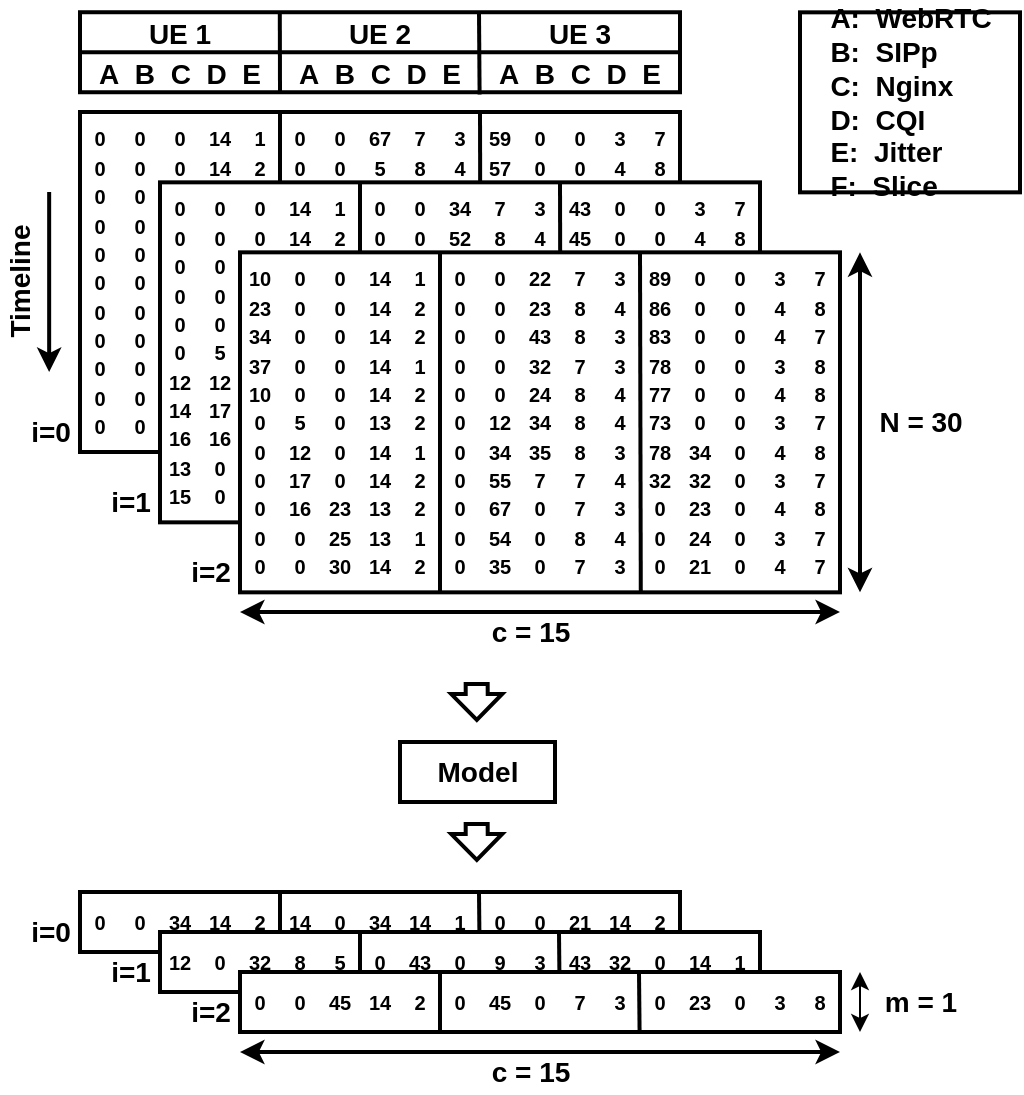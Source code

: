 <mxfile version="17.4.0" type="device"><diagram id="xD3w5QoNFHMpNcNvKEg1" name="Page-1"><mxGraphModel dx="2237" dy="859" grid="1" gridSize="10" guides="1" tooltips="1" connect="1" arrows="1" fold="1" page="1" pageScale="1" pageWidth="850" pageHeight="1100" math="0" shadow="0"><root><mxCell id="0"/><mxCell id="1" parent="0"/><mxCell id="xb8SasmpWgVfSarhNddj-43" value="" style="endArrow=classic;startArrow=classic;html=1;rounded=0;fontSize=18;strokeWidth=2;" parent="1" edge="1"><mxGeometry width="50" height="50" relative="1" as="geometry"><mxPoint x="580" y="470" as="sourcePoint"/><mxPoint x="880" y="470" as="targetPoint"/></mxGeometry></mxCell><mxCell id="xb8SasmpWgVfSarhNddj-66" value="" style="rounded=0;whiteSpace=wrap;html=1;fontSize=14;align=left;strokeWidth=2;" parent="1" vertex="1"><mxGeometry x="860" y="170.17" width="110" height="90" as="geometry"/></mxCell><mxCell id="xb8SasmpWgVfSarhNddj-67" value="&lt;div align=&quot;left&quot;&gt;&lt;b&gt;A:&amp;nbsp; WebRTC&lt;/b&gt;&lt;/div&gt;&lt;div align=&quot;left&quot;&gt;&lt;b&gt;B:&amp;nbsp; SIPp&lt;br&gt;&lt;/b&gt;&lt;/div&gt;&lt;div align=&quot;left&quot;&gt;&lt;b&gt;C:&amp;nbsp; Nginx&lt;/b&gt;&lt;/div&gt;&lt;div align=&quot;left&quot;&gt;&lt;b&gt;D:&amp;nbsp; CQI&lt;/b&gt;&lt;/div&gt;&lt;div align=&quot;left&quot;&gt;&lt;b&gt;E:&amp;nbsp; Jitter&lt;/b&gt;&lt;/div&gt;&lt;div align=&quot;left&quot;&gt;&lt;b&gt;F:&amp;nbsp; Slice&lt;/b&gt;&lt;/div&gt;" style="text;html=1;strokeColor=none;fillColor=none;align=center;verticalAlign=middle;whiteSpace=wrap;rounded=0;fontSize=14;strokeWidth=2;" parent="1" vertex="1"><mxGeometry x="867.5" y="170.17" width="95" height="90" as="geometry"/></mxCell><mxCell id="xb8SasmpWgVfSarhNddj-69" value="&lt;b&gt;c = 15&lt;br&gt;&lt;/b&gt;" style="text;html=1;align=center;verticalAlign=middle;resizable=0;points=[];autosize=1;strokeColor=none;fillColor=none;fontSize=14;" parent="1" vertex="1"><mxGeometry x="700" y="470" width="50" height="20" as="geometry"/></mxCell><mxCell id="DsH7UjyFvx184NooPHv6-2" value="" style="rounded=0;whiteSpace=wrap;html=1;strokeWidth=2;" parent="1" vertex="1"><mxGeometry x="500" y="220" width="300" height="170" as="geometry"/></mxCell><mxCell id="DsH7UjyFvx184NooPHv6-3" value="" style="endArrow=none;html=1;rounded=0;strokeWidth=2;" parent="1" edge="1"><mxGeometry width="50" height="50" relative="1" as="geometry"><mxPoint x="600" y="390" as="sourcePoint"/><mxPoint x="600" y="220" as="targetPoint"/></mxGeometry></mxCell><mxCell id="DsH7UjyFvx184NooPHv6-4" value="" style="endArrow=none;html=1;rounded=0;exitX=0.335;exitY=1.001;exitDx=0;exitDy=0;exitPerimeter=0;strokeWidth=2;" parent="1" edge="1"><mxGeometry width="50" height="50" relative="1" as="geometry"><mxPoint x="700.4" y="390.0" as="sourcePoint"/><mxPoint x="700.0" y="219.83" as="targetPoint"/></mxGeometry></mxCell><mxCell id="DsH7UjyFvx184NooPHv6-5" value="" style="rounded=0;whiteSpace=wrap;html=1;strokeWidth=2;" parent="1" vertex="1"><mxGeometry x="500" y="170.12" width="300" height="40" as="geometry"/></mxCell><mxCell id="DsH7UjyFvx184NooPHv6-6" value="" style="endArrow=none;html=1;rounded=0;exitX=0;exitY=0.5;exitDx=0;exitDy=0;entryX=1;entryY=0.5;entryDx=0;entryDy=0;strokeWidth=2;" parent="1" source="DsH7UjyFvx184NooPHv6-5" target="DsH7UjyFvx184NooPHv6-5" edge="1"><mxGeometry width="50" height="50" relative="1" as="geometry"><mxPoint x="530" y="150.12" as="sourcePoint"/><mxPoint x="580" y="100.12" as="targetPoint"/></mxGeometry></mxCell><mxCell id="DsH7UjyFvx184NooPHv6-7" value="" style="endArrow=none;html=1;rounded=0;exitX=0.333;exitY=0;exitDx=0;exitDy=0;exitPerimeter=0;strokeWidth=2;" parent="1" source="DsH7UjyFvx184NooPHv6-5" edge="1"><mxGeometry width="50" height="50" relative="1" as="geometry"><mxPoint x="599" y="170.12" as="sourcePoint"/><mxPoint x="600" y="210.12" as="targetPoint"/></mxGeometry></mxCell><mxCell id="DsH7UjyFvx184NooPHv6-8" value="" style="endArrow=none;html=1;rounded=0;exitX=0.665;exitY=-0.003;exitDx=0;exitDy=0;exitPerimeter=0;strokeWidth=2;entryX=0.666;entryY=1.027;entryDx=0;entryDy=0;entryPerimeter=0;" parent="1" source="DsH7UjyFvx184NooPHv6-5" target="DsH7UjyFvx184NooPHv6-5" edge="1"><mxGeometry width="50" height="50" relative="1" as="geometry"><mxPoint x="680.16" y="170.04" as="sourcePoint"/><mxPoint x="680" y="210.12" as="targetPoint"/></mxGeometry></mxCell><mxCell id="DsH7UjyFvx184NooPHv6-9" value="&lt;b&gt;&lt;font style=&quot;font-size: 14px&quot;&gt;UE 1&lt;/font&gt;&lt;/b&gt;" style="text;html=1;strokeColor=none;fillColor=none;align=center;verticalAlign=middle;whiteSpace=wrap;rounded=0;fontSize=18;" parent="1" vertex="1"><mxGeometry x="530" y="170.12" width="40" height="20" as="geometry"/></mxCell><mxCell id="DsH7UjyFvx184NooPHv6-10" value="&lt;b&gt;&lt;font style=&quot;font-size: 14px&quot;&gt;UE 2&lt;/font&gt;&lt;/b&gt;" style="text;html=1;strokeColor=none;fillColor=none;align=center;verticalAlign=middle;whiteSpace=wrap;rounded=0;fontSize=18;" parent="1" vertex="1"><mxGeometry x="630" y="170.12" width="40" height="20" as="geometry"/></mxCell><mxCell id="DsH7UjyFvx184NooPHv6-11" value="&lt;b&gt;&lt;font style=&quot;font-size: 14px&quot;&gt;UE 3&lt;/font&gt;&lt;/b&gt;" style="text;html=1;strokeColor=none;fillColor=none;align=center;verticalAlign=middle;whiteSpace=wrap;rounded=0;fontSize=18;" parent="1" vertex="1"><mxGeometry x="730" y="170.12" width="40" height="20" as="geometry"/></mxCell><mxCell id="DsH7UjyFvx184NooPHv6-18" value="&lt;b&gt;&lt;font style=&quot;font-size: 14px&quot;&gt;A&amp;nbsp; B&amp;nbsp; C&amp;nbsp; D&amp;nbsp; E&lt;/font&gt;&lt;/b&gt;" style="text;html=1;strokeColor=none;fillColor=none;align=center;verticalAlign=middle;whiteSpace=wrap;rounded=0;fontSize=18;" parent="1" vertex="1"><mxGeometry x="505" y="190.12" width="90" height="20" as="geometry"/></mxCell><mxCell id="DsH7UjyFvx184NooPHv6-20" value="&lt;span style=&quot;font-size: 10px&quot;&gt;&lt;b&gt;0&lt;br&gt;0&lt;br&gt;0&lt;br&gt;0&lt;br&gt;0&lt;br&gt;0&lt;br&gt;0&lt;br&gt;0&lt;br&gt;23&lt;br&gt;25&lt;br&gt;30&lt;br&gt;&lt;/b&gt;&lt;/span&gt;" style="text;html=1;strokeColor=none;fillColor=none;align=center;verticalAlign=middle;whiteSpace=wrap;rounded=0;" parent="1" vertex="1"><mxGeometry x="540" y="225" width="20" height="160" as="geometry"/></mxCell><mxCell id="DsH7UjyFvx184NooPHv6-21" value="&lt;span style=&quot;font-size: 10px&quot;&gt;&lt;b&gt;14&lt;br&gt;14&lt;br&gt;14&lt;br&gt;14&lt;br&gt;14&lt;br&gt;13&lt;br&gt;14&lt;br&gt;14&lt;br&gt;13&lt;br&gt;13&lt;br&gt;14&lt;br&gt;&lt;/b&gt;&lt;/span&gt;" style="text;html=1;strokeColor=none;fillColor=none;align=center;verticalAlign=middle;whiteSpace=wrap;rounded=0;" parent="1" vertex="1"><mxGeometry x="560" y="225" width="20" height="160" as="geometry"/></mxCell><mxCell id="DsH7UjyFvx184NooPHv6-22" value="&lt;span style=&quot;font-size: 10px&quot;&gt;&lt;b&gt;1&lt;br&gt;2&lt;br&gt;2&lt;br&gt;1&lt;br&gt;2&lt;br&gt;2&lt;br&gt;1&lt;br&gt;2&lt;br&gt;2&lt;br&gt;1&lt;br&gt;2&lt;br&gt;&lt;/b&gt;&lt;/span&gt;" style="text;html=1;strokeColor=none;fillColor=none;align=center;verticalAlign=middle;whiteSpace=wrap;rounded=0;" parent="1" vertex="1"><mxGeometry x="580" y="225" width="20" height="160" as="geometry"/></mxCell><mxCell id="DsH7UjyFvx184NooPHv6-23" value="&lt;span style=&quot;font-size: 10px&quot;&gt;&lt;b&gt;0&lt;br&gt;0&lt;br&gt;0&lt;br&gt;0&lt;br&gt;0&lt;br&gt;0&lt;br&gt;0&lt;br&gt;0&lt;br&gt;0&lt;br&gt;0&lt;br&gt;0&lt;br&gt;&lt;/b&gt;&lt;/span&gt;" style="text;html=1;strokeColor=none;fillColor=none;align=center;verticalAlign=middle;whiteSpace=wrap;rounded=0;" parent="1" vertex="1"><mxGeometry x="500" y="225" width="20" height="160" as="geometry"/></mxCell><mxCell id="DsH7UjyFvx184NooPHv6-24" value="&lt;span style=&quot;font-size: 10px&quot;&gt;&lt;b&gt;0&lt;br&gt;0&lt;br&gt;0&lt;br&gt;0&lt;br&gt;0&lt;br&gt;12&lt;br&gt;34&lt;br&gt;55&lt;br&gt;67&lt;br&gt;54&lt;br&gt;35&lt;br&gt;&lt;/b&gt;&lt;/span&gt;" style="text;html=1;strokeColor=none;fillColor=none;align=center;verticalAlign=middle;whiteSpace=wrap;rounded=0;" parent="1" vertex="1"><mxGeometry x="620" y="225" width="20" height="160" as="geometry"/></mxCell><mxCell id="DsH7UjyFvx184NooPHv6-25" value="&lt;span style=&quot;font-size: 10px&quot;&gt;&lt;b&gt;67&lt;br&gt;5&lt;br&gt;64&lt;br&gt;34&lt;br&gt;64&lt;br&gt;36&lt;br&gt;34&lt;br&gt;0&lt;br&gt;0&lt;br&gt;0&lt;br&gt;&lt;br&gt;&lt;/b&gt;&lt;/span&gt;" style="text;html=1;strokeColor=none;fillColor=none;align=center;verticalAlign=middle;whiteSpace=wrap;rounded=0;" parent="1" vertex="1"><mxGeometry x="640" y="225" width="20" height="160" as="geometry"/></mxCell><mxCell id="DsH7UjyFvx184NooPHv6-26" value="&lt;span style=&quot;font-size: 10px&quot;&gt;&lt;b&gt;7&lt;br&gt;8&lt;br&gt;8&lt;br&gt;7&lt;br&gt;8&lt;br&gt;8&lt;br&gt;8&lt;br&gt;7&lt;br&gt;7&lt;br&gt;8&lt;br&gt;7&lt;br&gt;&lt;/b&gt;&lt;/span&gt;" style="text;html=1;strokeColor=none;fillColor=none;align=center;verticalAlign=middle;whiteSpace=wrap;rounded=0;" parent="1" vertex="1"><mxGeometry x="660" y="225" width="20" height="160" as="geometry"/></mxCell><mxCell id="DsH7UjyFvx184NooPHv6-27" value="&lt;span style=&quot;font-size: 10px&quot;&gt;&lt;b&gt;3&lt;br&gt;4&lt;br&gt;3&lt;br&gt;3&lt;br&gt;4&lt;br&gt;4&lt;br&gt;3&lt;br&gt;4&lt;br&gt;3&lt;br&gt;4&lt;br&gt;3&lt;br&gt;&lt;/b&gt;&lt;/span&gt;" style="text;html=1;strokeColor=none;fillColor=none;align=center;verticalAlign=middle;whiteSpace=wrap;rounded=0;" parent="1" vertex="1"><mxGeometry x="680" y="225" width="20" height="160" as="geometry"/></mxCell><mxCell id="DsH7UjyFvx184NooPHv6-28" value="&lt;span style=&quot;font-size: 10px&quot;&gt;&lt;b&gt;0&lt;br&gt;0&lt;br&gt;0&lt;br&gt;0&lt;br&gt;0&lt;br&gt;0&lt;br&gt;0&lt;br&gt;0&lt;br&gt;0&lt;br&gt;0&lt;br&gt;0&lt;br&gt;&lt;/b&gt;&lt;/span&gt;" style="text;html=1;strokeColor=none;fillColor=none;align=center;verticalAlign=middle;whiteSpace=wrap;rounded=0;" parent="1" vertex="1"><mxGeometry x="600" y="225" width="20" height="160" as="geometry"/></mxCell><mxCell id="DsH7UjyFvx184NooPHv6-29" value="&lt;span style=&quot;font-size: 10px&quot;&gt;&lt;b&gt;0&lt;br&gt;0&lt;br&gt;0&lt;br&gt;0&lt;br&gt;0&lt;br&gt;0&lt;br&gt;34&lt;br&gt;32&lt;br&gt;23&lt;br&gt;24&lt;br&gt;21&lt;br&gt;&lt;/b&gt;&lt;/span&gt;" style="text;html=1;strokeColor=none;fillColor=none;align=center;verticalAlign=middle;whiteSpace=wrap;rounded=0;" parent="1" vertex="1"><mxGeometry x="720" y="225" width="20" height="160" as="geometry"/></mxCell><mxCell id="DsH7UjyFvx184NooPHv6-30" value="&lt;span style=&quot;font-size: 10px&quot;&gt;&lt;b&gt;0&lt;br&gt;0&lt;br&gt;0&lt;br&gt;0&lt;br&gt;0&lt;br&gt;0&lt;br&gt;0&lt;br&gt;0&lt;br&gt;0&lt;br&gt;0&lt;br&gt;0&lt;br&gt;&lt;/b&gt;&lt;/span&gt;" style="text;html=1;strokeColor=none;fillColor=none;align=center;verticalAlign=middle;whiteSpace=wrap;rounded=0;" parent="1" vertex="1"><mxGeometry x="740" y="225" width="20" height="160" as="geometry"/></mxCell><mxCell id="DsH7UjyFvx184NooPHv6-31" value="&lt;span style=&quot;font-size: 10px&quot;&gt;&lt;b&gt;3&lt;br&gt;4&lt;br&gt;4&lt;br&gt;3&lt;br&gt;4&lt;br&gt;3&lt;br&gt;4&lt;br&gt;3&lt;br&gt;4&lt;br&gt;3&lt;br&gt;4&lt;br&gt;&lt;/b&gt;&lt;/span&gt;" style="text;html=1;strokeColor=none;fillColor=none;align=center;verticalAlign=middle;whiteSpace=wrap;rounded=0;" parent="1" vertex="1"><mxGeometry x="760" y="225" width="20" height="160" as="geometry"/></mxCell><mxCell id="DsH7UjyFvx184NooPHv6-32" value="&lt;span style=&quot;font-size: 10px&quot;&gt;&lt;b&gt;7&lt;br&gt;8&lt;br&gt;7&lt;br&gt;8&lt;br&gt;8&lt;br&gt;7&lt;br&gt;8&lt;br&gt;7&lt;br&gt;8&lt;br&gt;7&lt;br&gt;7&lt;br&gt;&lt;/b&gt;&lt;/span&gt;" style="text;html=1;strokeColor=none;fillColor=none;align=center;verticalAlign=middle;whiteSpace=wrap;rounded=0;" parent="1" vertex="1"><mxGeometry x="780" y="225" width="20" height="160" as="geometry"/></mxCell><mxCell id="DsH7UjyFvx184NooPHv6-33" value="&lt;span style=&quot;font-size: 10px&quot;&gt;&lt;b&gt;59&lt;br&gt;57&lt;br&gt;83&lt;br&gt;78&lt;br&gt;77&lt;br&gt;73&lt;br&gt;78&lt;br&gt;32&lt;br&gt;0&lt;br&gt;0&lt;br&gt;0&lt;br&gt;&lt;/b&gt;&lt;/span&gt;" style="text;html=1;strokeColor=none;fillColor=none;align=center;verticalAlign=middle;whiteSpace=wrap;rounded=0;" parent="1" vertex="1"><mxGeometry x="700" y="225" width="20" height="160" as="geometry"/></mxCell><mxCell id="DsH7UjyFvx184NooPHv6-34" value="&lt;b&gt;&lt;font style=&quot;font-size: 14px&quot;&gt;A&amp;nbsp; B&amp;nbsp; C&amp;nbsp; D&amp;nbsp; E&lt;/font&gt;&lt;/b&gt;" style="text;html=1;strokeColor=none;fillColor=none;align=center;verticalAlign=middle;whiteSpace=wrap;rounded=0;fontSize=18;" parent="1" vertex="1"><mxGeometry x="605" y="190.12" width="90" height="20" as="geometry"/></mxCell><mxCell id="DsH7UjyFvx184NooPHv6-35" value="&lt;b&gt;&lt;font style=&quot;font-size: 14px&quot;&gt;A&amp;nbsp; B&amp;nbsp; C&amp;nbsp; D&amp;nbsp; E&lt;/font&gt;&lt;/b&gt;" style="text;html=1;strokeColor=none;fillColor=none;align=center;verticalAlign=middle;whiteSpace=wrap;rounded=0;fontSize=18;" parent="1" vertex="1"><mxGeometry x="705" y="190.12" width="90" height="20" as="geometry"/></mxCell><mxCell id="DsH7UjyFvx184NooPHv6-36" value="" style="endArrow=classic;html=1;rounded=0;fontSize=14;strokeWidth=2;" parent="1" edge="1"><mxGeometry width="50" height="50" relative="1" as="geometry"><mxPoint x="484.58" y="260.0" as="sourcePoint"/><mxPoint x="484.58" y="350" as="targetPoint"/></mxGeometry></mxCell><mxCell id="DsH7UjyFvx184NooPHv6-37" value="&lt;b&gt;Timeline&lt;/b&gt;" style="text;html=1;align=center;verticalAlign=middle;resizable=0;points=[];autosize=1;strokeColor=none;fillColor=none;fontSize=14;rotation=-90;strokeWidth=2;" parent="1" vertex="1"><mxGeometry x="435" y="295" width="70" height="20" as="geometry"/></mxCell><mxCell id="DsH7UjyFvx184NooPHv6-38" value="" style="rounded=0;whiteSpace=wrap;html=1;strokeWidth=2;" parent="1" vertex="1"><mxGeometry x="540" y="255.17" width="300" height="170" as="geometry"/></mxCell><mxCell id="DsH7UjyFvx184NooPHv6-39" value="" style="endArrow=none;html=1;rounded=0;strokeWidth=2;" parent="1" edge="1"><mxGeometry width="50" height="50" relative="1" as="geometry"><mxPoint x="640" y="425.17" as="sourcePoint"/><mxPoint x="640" y="255.17" as="targetPoint"/></mxGeometry></mxCell><mxCell id="DsH7UjyFvx184NooPHv6-40" value="" style="endArrow=none;html=1;rounded=0;exitX=0.335;exitY=1.001;exitDx=0;exitDy=0;exitPerimeter=0;strokeWidth=2;" parent="1" edge="1"><mxGeometry width="50" height="50" relative="1" as="geometry"><mxPoint x="740.4" y="425.17" as="sourcePoint"/><mxPoint x="740.0" y="255.0" as="targetPoint"/></mxGeometry></mxCell><mxCell id="DsH7UjyFvx184NooPHv6-41" value="&lt;span style=&quot;font-size: 10px&quot;&gt;&lt;b&gt;0&lt;br&gt;0&lt;br&gt;0&lt;br&gt;0&lt;br&gt;0&lt;br&gt;5&lt;br&gt;12&lt;br&gt;17&lt;br&gt;16&lt;br&gt;0&lt;br&gt;0&lt;br&gt;&lt;/b&gt;&lt;/span&gt;" style="text;html=1;strokeColor=none;fillColor=none;align=center;verticalAlign=middle;whiteSpace=wrap;rounded=0;" parent="1" vertex="1"><mxGeometry x="560" y="260.17" width="20" height="160" as="geometry"/></mxCell><mxCell id="DsH7UjyFvx184NooPHv6-42" value="&lt;span style=&quot;font-size: 10px&quot;&gt;&lt;b&gt;0&lt;br&gt;0&lt;br&gt;0&lt;br&gt;0&lt;br&gt;0&lt;br&gt;0&lt;br&gt;0&lt;br&gt;0&lt;br&gt;23&lt;br&gt;25&lt;br&gt;30&lt;br&gt;&lt;/b&gt;&lt;/span&gt;" style="text;html=1;strokeColor=none;fillColor=none;align=center;verticalAlign=middle;whiteSpace=wrap;rounded=0;" parent="1" vertex="1"><mxGeometry x="580" y="260.17" width="20" height="160" as="geometry"/></mxCell><mxCell id="DsH7UjyFvx184NooPHv6-43" value="&lt;span style=&quot;font-size: 10px&quot;&gt;&lt;b&gt;14&lt;br&gt;14&lt;br&gt;14&lt;br&gt;14&lt;br&gt;14&lt;br&gt;13&lt;br&gt;14&lt;br&gt;14&lt;br&gt;13&lt;br&gt;13&lt;br&gt;14&lt;br&gt;&lt;/b&gt;&lt;/span&gt;" style="text;html=1;strokeColor=none;fillColor=none;align=center;verticalAlign=middle;whiteSpace=wrap;rounded=0;" parent="1" vertex="1"><mxGeometry x="600" y="260.17" width="20" height="160" as="geometry"/></mxCell><mxCell id="DsH7UjyFvx184NooPHv6-44" value="&lt;span style=&quot;font-size: 10px&quot;&gt;&lt;b&gt;1&lt;br&gt;2&lt;br&gt;2&lt;br&gt;1&lt;br&gt;2&lt;br&gt;2&lt;br&gt;1&lt;br&gt;2&lt;br&gt;2&lt;br&gt;1&lt;br&gt;2&lt;br&gt;&lt;/b&gt;&lt;/span&gt;" style="text;html=1;strokeColor=none;fillColor=none;align=center;verticalAlign=middle;whiteSpace=wrap;rounded=0;" parent="1" vertex="1"><mxGeometry x="620" y="260.17" width="20" height="160" as="geometry"/></mxCell><mxCell id="DsH7UjyFvx184NooPHv6-45" value="&lt;span style=&quot;font-size: 10px&quot;&gt;&lt;b&gt;0&lt;br&gt;0&lt;br&gt;0&lt;br&gt;0&lt;br&gt;0&lt;br&gt;0&lt;br&gt;12&lt;br&gt;14&lt;br&gt;16&lt;br&gt;13&lt;br&gt;15&lt;br&gt;&lt;/b&gt;&lt;/span&gt;" style="text;html=1;strokeColor=none;fillColor=none;align=center;verticalAlign=middle;whiteSpace=wrap;rounded=0;" parent="1" vertex="1"><mxGeometry x="540" y="260.17" width="20" height="160" as="geometry"/></mxCell><mxCell id="DsH7UjyFvx184NooPHv6-46" value="&lt;span style=&quot;font-size: 10px&quot;&gt;&lt;b&gt;0&lt;br&gt;0&lt;br&gt;0&lt;br&gt;0&lt;br&gt;0&lt;br&gt;12&lt;br&gt;34&lt;br&gt;55&lt;br&gt;67&lt;br&gt;54&lt;br&gt;35&lt;br&gt;&lt;/b&gt;&lt;/span&gt;" style="text;html=1;strokeColor=none;fillColor=none;align=center;verticalAlign=middle;whiteSpace=wrap;rounded=0;" parent="1" vertex="1"><mxGeometry x="660" y="260.17" width="20" height="160" as="geometry"/></mxCell><mxCell id="DsH7UjyFvx184NooPHv6-47" value="&lt;span style=&quot;font-size: 10px&quot;&gt;&lt;b&gt;34&lt;br&gt;52&lt;br&gt;43&lt;br&gt;32&lt;br&gt;24&lt;br&gt;34&lt;br&gt;35&lt;br&gt;7&lt;br&gt;0&lt;br&gt;0&lt;br&gt;0&lt;br&gt;&lt;/b&gt;&lt;/span&gt;" style="text;html=1;strokeColor=none;fillColor=none;align=center;verticalAlign=middle;whiteSpace=wrap;rounded=0;" parent="1" vertex="1"><mxGeometry x="680" y="260.17" width="20" height="160" as="geometry"/></mxCell><mxCell id="DsH7UjyFvx184NooPHv6-48" value="&lt;span style=&quot;font-size: 10px&quot;&gt;&lt;b&gt;7&lt;br&gt;8&lt;br&gt;8&lt;br&gt;7&lt;br&gt;8&lt;br&gt;8&lt;br&gt;8&lt;br&gt;7&lt;br&gt;7&lt;br&gt;8&lt;br&gt;7&lt;br&gt;&lt;/b&gt;&lt;/span&gt;" style="text;html=1;strokeColor=none;fillColor=none;align=center;verticalAlign=middle;whiteSpace=wrap;rounded=0;" parent="1" vertex="1"><mxGeometry x="700" y="260.17" width="20" height="160" as="geometry"/></mxCell><mxCell id="DsH7UjyFvx184NooPHv6-49" value="&lt;span style=&quot;font-size: 10px&quot;&gt;&lt;b&gt;3&lt;br&gt;4&lt;br&gt;3&lt;br&gt;3&lt;br&gt;4&lt;br&gt;4&lt;br&gt;3&lt;br&gt;4&lt;br&gt;3&lt;br&gt;4&lt;br&gt;3&lt;br&gt;&lt;/b&gt;&lt;/span&gt;" style="text;html=1;strokeColor=none;fillColor=none;align=center;verticalAlign=middle;whiteSpace=wrap;rounded=0;" parent="1" vertex="1"><mxGeometry x="720" y="260.17" width="20" height="160" as="geometry"/></mxCell><mxCell id="DsH7UjyFvx184NooPHv6-50" value="&lt;span style=&quot;font-size: 10px&quot;&gt;&lt;b&gt;0&lt;br&gt;0&lt;br&gt;0&lt;br&gt;0&lt;br&gt;0&lt;br&gt;0&lt;br&gt;0&lt;br&gt;0&lt;br&gt;0&lt;br&gt;0&lt;br&gt;0&lt;br&gt;&lt;/b&gt;&lt;/span&gt;" style="text;html=1;strokeColor=none;fillColor=none;align=center;verticalAlign=middle;whiteSpace=wrap;rounded=0;" parent="1" vertex="1"><mxGeometry x="640" y="260.17" width="20" height="160" as="geometry"/></mxCell><mxCell id="DsH7UjyFvx184NooPHv6-51" value="&lt;span style=&quot;font-size: 10px&quot;&gt;&lt;b&gt;0&lt;br&gt;0&lt;br&gt;0&lt;br&gt;0&lt;br&gt;0&lt;br&gt;0&lt;br&gt;34&lt;br&gt;32&lt;br&gt;23&lt;br&gt;24&lt;br&gt;21&lt;br&gt;&lt;/b&gt;&lt;/span&gt;" style="text;html=1;strokeColor=none;fillColor=none;align=center;verticalAlign=middle;whiteSpace=wrap;rounded=0;" parent="1" vertex="1"><mxGeometry x="760" y="260.17" width="20" height="160" as="geometry"/></mxCell><mxCell id="DsH7UjyFvx184NooPHv6-52" value="&lt;span style=&quot;font-size: 10px&quot;&gt;&lt;b&gt;0&lt;br&gt;0&lt;br&gt;0&lt;br&gt;0&lt;br&gt;0&lt;br&gt;0&lt;br&gt;0&lt;br&gt;0&lt;br&gt;0&lt;br&gt;0&lt;br&gt;0&lt;br&gt;&lt;/b&gt;&lt;/span&gt;" style="text;html=1;strokeColor=none;fillColor=none;align=center;verticalAlign=middle;whiteSpace=wrap;rounded=0;" parent="1" vertex="1"><mxGeometry x="780" y="260.17" width="20" height="160" as="geometry"/></mxCell><mxCell id="DsH7UjyFvx184NooPHv6-53" value="&lt;span style=&quot;font-size: 10px&quot;&gt;&lt;b&gt;3&lt;br&gt;4&lt;br&gt;4&lt;br&gt;3&lt;br&gt;4&lt;br&gt;3&lt;br&gt;4&lt;br&gt;3&lt;br&gt;4&lt;br&gt;3&lt;br&gt;4&lt;br&gt;&lt;/b&gt;&lt;/span&gt;" style="text;html=1;strokeColor=none;fillColor=none;align=center;verticalAlign=middle;whiteSpace=wrap;rounded=0;" parent="1" vertex="1"><mxGeometry x="800" y="260.17" width="20" height="160" as="geometry"/></mxCell><mxCell id="DsH7UjyFvx184NooPHv6-54" value="&lt;span style=&quot;font-size: 10px&quot;&gt;&lt;b&gt;7&lt;br&gt;8&lt;br&gt;7&lt;br&gt;8&lt;br&gt;8&lt;br&gt;7&lt;br&gt;8&lt;br&gt;7&lt;br&gt;8&lt;br&gt;7&lt;br&gt;7&lt;br&gt;&lt;/b&gt;&lt;/span&gt;" style="text;html=1;strokeColor=none;fillColor=none;align=center;verticalAlign=middle;whiteSpace=wrap;rounded=0;" parent="1" vertex="1"><mxGeometry x="820" y="260.17" width="20" height="160" as="geometry"/></mxCell><mxCell id="DsH7UjyFvx184NooPHv6-55" value="&lt;span style=&quot;font-size: 10px&quot;&gt;&lt;b&gt;43&lt;br&gt;45&lt;br&gt;83&lt;br&gt;78&lt;br&gt;77&lt;br&gt;73&lt;br&gt;78&lt;br&gt;32&lt;br&gt;0&lt;br&gt;0&lt;br&gt;0&lt;br&gt;&lt;/b&gt;&lt;/span&gt;" style="text;html=1;strokeColor=none;fillColor=none;align=center;verticalAlign=middle;whiteSpace=wrap;rounded=0;" parent="1" vertex="1"><mxGeometry x="740" y="260.17" width="20" height="160" as="geometry"/></mxCell><mxCell id="DsH7UjyFvx184NooPHv6-56" value="" style="rounded=0;whiteSpace=wrap;html=1;strokeWidth=2;" parent="1" vertex="1"><mxGeometry x="580" y="290.17" width="300" height="170" as="geometry"/></mxCell><mxCell id="DsH7UjyFvx184NooPHv6-57" value="" style="endArrow=none;html=1;rounded=0;strokeWidth=2;" parent="1" edge="1"><mxGeometry width="50" height="50" relative="1" as="geometry"><mxPoint x="680" y="460.17" as="sourcePoint"/><mxPoint x="680" y="290.17" as="targetPoint"/></mxGeometry></mxCell><mxCell id="DsH7UjyFvx184NooPHv6-58" value="" style="endArrow=none;html=1;rounded=0;exitX=0.335;exitY=1.001;exitDx=0;exitDy=0;exitPerimeter=0;strokeWidth=2;" parent="1" edge="1"><mxGeometry width="50" height="50" relative="1" as="geometry"><mxPoint x="780.4" y="460.17" as="sourcePoint"/><mxPoint x="780.0" y="290.0" as="targetPoint"/></mxGeometry></mxCell><mxCell id="DsH7UjyFvx184NooPHv6-59" value="&lt;span style=&quot;font-size: 10px&quot;&gt;&lt;b&gt;0&lt;br&gt;0&lt;br&gt;0&lt;br&gt;0&lt;br&gt;0&lt;br&gt;5&lt;br&gt;12&lt;br&gt;17&lt;br&gt;16&lt;br&gt;0&lt;br&gt;0&lt;br&gt;&lt;/b&gt;&lt;/span&gt;" style="text;html=1;strokeColor=none;fillColor=none;align=center;verticalAlign=middle;whiteSpace=wrap;rounded=0;" parent="1" vertex="1"><mxGeometry x="600" y="295.17" width="20" height="160" as="geometry"/></mxCell><mxCell id="DsH7UjyFvx184NooPHv6-60" value="&lt;span style=&quot;font-size: 10px&quot;&gt;&lt;b&gt;0&lt;br&gt;0&lt;br&gt;0&lt;br&gt;0&lt;br&gt;0&lt;br&gt;0&lt;br&gt;0&lt;br&gt;0&lt;br&gt;23&lt;br&gt;25&lt;br&gt;30&lt;br&gt;&lt;/b&gt;&lt;/span&gt;" style="text;html=1;strokeColor=none;fillColor=none;align=center;verticalAlign=middle;whiteSpace=wrap;rounded=0;" parent="1" vertex="1"><mxGeometry x="620" y="295.17" width="20" height="160" as="geometry"/></mxCell><mxCell id="DsH7UjyFvx184NooPHv6-61" value="&lt;span style=&quot;font-size: 10px&quot;&gt;&lt;b&gt;14&lt;br&gt;14&lt;br&gt;14&lt;br&gt;14&lt;br&gt;14&lt;br&gt;13&lt;br&gt;14&lt;br&gt;14&lt;br&gt;13&lt;br&gt;13&lt;br&gt;14&lt;br&gt;&lt;/b&gt;&lt;/span&gt;" style="text;html=1;strokeColor=none;fillColor=none;align=center;verticalAlign=middle;whiteSpace=wrap;rounded=0;" parent="1" vertex="1"><mxGeometry x="640" y="295.17" width="20" height="160" as="geometry"/></mxCell><mxCell id="DsH7UjyFvx184NooPHv6-62" value="&lt;span style=&quot;font-size: 10px&quot;&gt;&lt;b&gt;1&lt;br&gt;2&lt;br&gt;2&lt;br&gt;1&lt;br&gt;2&lt;br&gt;2&lt;br&gt;1&lt;br&gt;2&lt;br&gt;2&lt;br&gt;1&lt;br&gt;2&lt;br&gt;&lt;/b&gt;&lt;/span&gt;" style="text;html=1;strokeColor=none;fillColor=none;align=center;verticalAlign=middle;whiteSpace=wrap;rounded=0;" parent="1" vertex="1"><mxGeometry x="660" y="295.17" width="20" height="160" as="geometry"/></mxCell><mxCell id="DsH7UjyFvx184NooPHv6-63" value="&lt;b style=&quot;font-size: 10px&quot;&gt;10&lt;br&gt;23&lt;br&gt;34&lt;br&gt;37&lt;br&gt;10&lt;br&gt;0&lt;br&gt;0&lt;br&gt;0&lt;br&gt;0&lt;br&gt;0&lt;br&gt;0&lt;/b&gt;" style="text;html=1;strokeColor=none;fillColor=none;align=center;verticalAlign=middle;whiteSpace=wrap;rounded=0;" parent="1" vertex="1"><mxGeometry x="580" y="295.17" width="20" height="160" as="geometry"/></mxCell><mxCell id="DsH7UjyFvx184NooPHv6-64" value="&lt;span style=&quot;font-size: 10px&quot;&gt;&lt;b&gt;0&lt;br&gt;0&lt;br&gt;0&lt;br&gt;0&lt;br&gt;0&lt;br&gt;12&lt;br&gt;34&lt;br&gt;55&lt;br&gt;67&lt;br&gt;54&lt;br&gt;35&lt;br&gt;&lt;/b&gt;&lt;/span&gt;" style="text;html=1;strokeColor=none;fillColor=none;align=center;verticalAlign=middle;whiteSpace=wrap;rounded=0;" parent="1" vertex="1"><mxGeometry x="700" y="295.17" width="20" height="160" as="geometry"/></mxCell><mxCell id="DsH7UjyFvx184NooPHv6-65" value="&lt;span style=&quot;font-size: 10px&quot;&gt;&lt;b&gt;22&lt;br&gt;23&lt;br&gt;43&lt;br&gt;32&lt;br&gt;24&lt;br&gt;34&lt;br&gt;35&lt;br&gt;7&lt;br&gt;0&lt;br&gt;0&lt;br&gt;0&lt;br&gt;&lt;/b&gt;&lt;/span&gt;" style="text;html=1;strokeColor=none;fillColor=none;align=center;verticalAlign=middle;whiteSpace=wrap;rounded=0;" parent="1" vertex="1"><mxGeometry x="720" y="295.17" width="20" height="160" as="geometry"/></mxCell><mxCell id="DsH7UjyFvx184NooPHv6-66" value="&lt;span style=&quot;font-size: 10px&quot;&gt;&lt;b&gt;7&lt;br&gt;8&lt;br&gt;8&lt;br&gt;7&lt;br&gt;8&lt;br&gt;8&lt;br&gt;8&lt;br&gt;7&lt;br&gt;7&lt;br&gt;8&lt;br&gt;7&lt;br&gt;&lt;/b&gt;&lt;/span&gt;" style="text;html=1;strokeColor=none;fillColor=none;align=center;verticalAlign=middle;whiteSpace=wrap;rounded=0;" parent="1" vertex="1"><mxGeometry x="740" y="295.17" width="20" height="160" as="geometry"/></mxCell><mxCell id="DsH7UjyFvx184NooPHv6-67" value="&lt;span style=&quot;font-size: 10px&quot;&gt;&lt;b&gt;3&lt;br&gt;4&lt;br&gt;3&lt;br&gt;3&lt;br&gt;4&lt;br&gt;4&lt;br&gt;3&lt;br&gt;4&lt;br&gt;3&lt;br&gt;4&lt;br&gt;3&lt;br&gt;&lt;/b&gt;&lt;/span&gt;" style="text;html=1;strokeColor=none;fillColor=none;align=center;verticalAlign=middle;whiteSpace=wrap;rounded=0;" parent="1" vertex="1"><mxGeometry x="760" y="295.17" width="20" height="160" as="geometry"/></mxCell><mxCell id="DsH7UjyFvx184NooPHv6-68" value="&lt;span style=&quot;font-size: 10px&quot;&gt;&lt;b&gt;0&lt;br&gt;0&lt;br&gt;0&lt;br&gt;0&lt;br&gt;0&lt;br&gt;0&lt;br&gt;0&lt;br&gt;0&lt;br&gt;0&lt;br&gt;0&lt;br&gt;0&lt;br&gt;&lt;/b&gt;&lt;/span&gt;" style="text;html=1;strokeColor=none;fillColor=none;align=center;verticalAlign=middle;whiteSpace=wrap;rounded=0;" parent="1" vertex="1"><mxGeometry x="680" y="295.17" width="20" height="160" as="geometry"/></mxCell><mxCell id="DsH7UjyFvx184NooPHv6-69" value="&lt;span style=&quot;font-size: 10px&quot;&gt;&lt;b&gt;0&lt;br&gt;0&lt;br&gt;0&lt;br&gt;0&lt;br&gt;0&lt;br&gt;0&lt;br&gt;34&lt;br&gt;32&lt;br&gt;23&lt;br&gt;24&lt;br&gt;21&lt;br&gt;&lt;/b&gt;&lt;/span&gt;" style="text;html=1;strokeColor=none;fillColor=none;align=center;verticalAlign=middle;whiteSpace=wrap;rounded=0;" parent="1" vertex="1"><mxGeometry x="800" y="295.17" width="20" height="160" as="geometry"/></mxCell><mxCell id="DsH7UjyFvx184NooPHv6-70" value="&lt;span style=&quot;font-size: 10px&quot;&gt;&lt;b&gt;0&lt;br&gt;0&lt;br&gt;0&lt;br&gt;0&lt;br&gt;0&lt;br&gt;0&lt;br&gt;0&lt;br&gt;0&lt;br&gt;0&lt;br&gt;0&lt;br&gt;0&lt;br&gt;&lt;/b&gt;&lt;/span&gt;" style="text;html=1;strokeColor=none;fillColor=none;align=center;verticalAlign=middle;whiteSpace=wrap;rounded=0;" parent="1" vertex="1"><mxGeometry x="820" y="295.17" width="20" height="160" as="geometry"/></mxCell><mxCell id="DsH7UjyFvx184NooPHv6-71" value="&lt;span style=&quot;font-size: 10px&quot;&gt;&lt;b&gt;3&lt;br&gt;4&lt;br&gt;4&lt;br&gt;3&lt;br&gt;4&lt;br&gt;3&lt;br&gt;4&lt;br&gt;3&lt;br&gt;4&lt;br&gt;3&lt;br&gt;4&lt;br&gt;&lt;/b&gt;&lt;/span&gt;" style="text;html=1;strokeColor=none;fillColor=none;align=center;verticalAlign=middle;whiteSpace=wrap;rounded=0;" parent="1" vertex="1"><mxGeometry x="840" y="295.17" width="20" height="160" as="geometry"/></mxCell><mxCell id="DsH7UjyFvx184NooPHv6-72" value="&lt;span style=&quot;font-size: 10px&quot;&gt;&lt;b&gt;7&lt;br&gt;8&lt;br&gt;7&lt;br&gt;8&lt;br&gt;8&lt;br&gt;7&lt;br&gt;8&lt;br&gt;7&lt;br&gt;8&lt;br&gt;7&lt;br&gt;7&lt;br&gt;&lt;/b&gt;&lt;/span&gt;" style="text;html=1;strokeColor=none;fillColor=none;align=center;verticalAlign=middle;whiteSpace=wrap;rounded=0;" parent="1" vertex="1"><mxGeometry x="860" y="295.17" width="20" height="160" as="geometry"/></mxCell><mxCell id="DsH7UjyFvx184NooPHv6-73" value="&lt;span style=&quot;font-size: 10px&quot;&gt;&lt;b&gt;89&lt;br&gt;86&lt;br&gt;83&lt;br&gt;78&lt;br&gt;77&lt;br&gt;73&lt;br&gt;78&lt;br&gt;32&lt;br&gt;0&lt;br&gt;0&lt;br&gt;0&lt;br&gt;&lt;/b&gt;&lt;/span&gt;" style="text;html=1;strokeColor=none;fillColor=none;align=center;verticalAlign=middle;whiteSpace=wrap;rounded=0;" parent="1" vertex="1"><mxGeometry x="780" y="295.17" width="20" height="160" as="geometry"/></mxCell><mxCell id="DsH7UjyFvx184NooPHv6-74" value="" style="endArrow=classic;startArrow=classic;html=1;rounded=0;fontSize=18;strokeWidth=2;" parent="1" edge="1"><mxGeometry width="50" height="50" relative="1" as="geometry"><mxPoint x="890" y="460.17" as="sourcePoint"/><mxPoint x="890" y="290.17" as="targetPoint"/></mxGeometry></mxCell><mxCell id="DsH7UjyFvx184NooPHv6-75" value="&lt;b&gt;N = 30&lt;/b&gt;" style="text;html=1;align=center;verticalAlign=middle;resizable=0;points=[];autosize=1;strokeColor=none;fillColor=none;fontSize=14;" parent="1" vertex="1"><mxGeometry x="890" y="365.17" width="60" height="20" as="geometry"/></mxCell><mxCell id="DsH7UjyFvx184NooPHv6-76" value="&lt;span style=&quot;font-size: 10px&quot;&gt;&lt;b&gt;0&lt;br&gt;0&lt;br&gt;0&lt;br&gt;0&lt;br&gt;0&lt;br&gt;0&lt;br&gt;0&lt;br&gt;0&lt;br&gt;0&lt;br&gt;0&lt;br&gt;0&lt;br&gt;&lt;/b&gt;&lt;/span&gt;" style="text;html=1;strokeColor=none;fillColor=none;align=center;verticalAlign=middle;whiteSpace=wrap;rounded=0;" parent="1" vertex="1"><mxGeometry x="520" y="225" width="20" height="160" as="geometry"/></mxCell><mxCell id="DsH7UjyFvx184NooPHv6-77" value="&lt;b&gt;i=0&lt;/b&gt;" style="text;html=1;align=center;verticalAlign=middle;resizable=0;points=[];autosize=1;strokeColor=none;fillColor=none;fontSize=14;" parent="1" vertex="1"><mxGeometry x="465" y="370" width="40" height="20" as="geometry"/></mxCell><mxCell id="DsH7UjyFvx184NooPHv6-78" value="&lt;b&gt;i=1&lt;/b&gt;" style="text;html=1;align=center;verticalAlign=middle;resizable=0;points=[];autosize=1;strokeColor=none;fillColor=none;fontSize=14;" parent="1" vertex="1"><mxGeometry x="505" y="405.17" width="40" height="20" as="geometry"/></mxCell><mxCell id="DsH7UjyFvx184NooPHv6-79" value="&lt;b&gt;i=2&lt;/b&gt;" style="text;html=1;align=center;verticalAlign=middle;resizable=0;points=[];autosize=1;strokeColor=none;fillColor=none;fontSize=14;" parent="1" vertex="1"><mxGeometry x="545" y="440" width="40" height="20" as="geometry"/></mxCell><mxCell id="DsH7UjyFvx184NooPHv6-82" value="&lt;b&gt;Model&lt;/b&gt;" style="rounded=0;whiteSpace=wrap;html=1;fontSize=14;strokeWidth=2;" parent="1" vertex="1"><mxGeometry x="660" y="535" width="77.5" height="30" as="geometry"/></mxCell><mxCell id="DsH7UjyFvx184NooPHv6-83" value="" style="shape=flexArrow;endArrow=classic;html=1;rounded=0;fontSize=14;endWidth=12.5;endSize=3.667;strokeWidth=2;" parent="1" edge="1"><mxGeometry width="50" height="50" relative="1" as="geometry"><mxPoint x="698.33" y="505" as="sourcePoint"/><mxPoint x="698.41" y="525" as="targetPoint"/></mxGeometry></mxCell><mxCell id="DsH7UjyFvx184NooPHv6-84" value="" style="shape=flexArrow;endArrow=classic;html=1;rounded=0;fontSize=14;endWidth=12.5;endSize=3.667;strokeWidth=2;" parent="1" edge="1"><mxGeometry width="50" height="50" relative="1" as="geometry"><mxPoint x="698.33" y="575" as="sourcePoint"/><mxPoint x="698.41" y="595" as="targetPoint"/></mxGeometry></mxCell><mxCell id="DsH7UjyFvx184NooPHv6-85" value="" style="rounded=0;whiteSpace=wrap;html=1;fontSize=10;strokeWidth=2;" parent="1" vertex="1"><mxGeometry x="500" y="610" width="300" height="30" as="geometry"/></mxCell><mxCell id="DsH7UjyFvx184NooPHv6-87" value="&lt;b&gt;0&lt;/b&gt;" style="text;html=1;strokeColor=none;fillColor=none;align=center;verticalAlign=middle;whiteSpace=wrap;rounded=0;fontSize=10;" parent="1" vertex="1"><mxGeometry x="500" y="610" width="20" height="30" as="geometry"/></mxCell><mxCell id="DsH7UjyFvx184NooPHv6-88" value="" style="endArrow=none;html=1;rounded=0;fontSize=10;strokeWidth=2;" parent="1" edge="1"><mxGeometry width="50" height="50" relative="1" as="geometry"><mxPoint x="600" y="640" as="sourcePoint"/><mxPoint x="600" y="610" as="targetPoint"/></mxGeometry></mxCell><mxCell id="DsH7UjyFvx184NooPHv6-89" value="" style="endArrow=none;html=1;rounded=0;fontSize=10;strokeWidth=2;entryX=0.665;entryY=0.013;entryDx=0;entryDy=0;entryPerimeter=0;exitX=0.666;exitY=1.018;exitDx=0;exitDy=0;exitPerimeter=0;" parent="1" source="DsH7UjyFvx184NooPHv6-85" target="DsH7UjyFvx184NooPHv6-85" edge="1"><mxGeometry width="50" height="50" relative="1" as="geometry"><mxPoint x="720" y="640" as="sourcePoint"/><mxPoint x="720" y="610" as="targetPoint"/></mxGeometry></mxCell><mxCell id="DsH7UjyFvx184NooPHv6-90" value="&lt;b&gt;0&lt;/b&gt;" style="text;html=1;strokeColor=none;fillColor=none;align=center;verticalAlign=middle;whiteSpace=wrap;rounded=0;fontSize=10;" parent="1" vertex="1"><mxGeometry x="520" y="610" width="20" height="30" as="geometry"/></mxCell><mxCell id="DsH7UjyFvx184NooPHv6-91" value="&lt;b&gt;34&lt;/b&gt;" style="text;html=1;strokeColor=none;fillColor=none;align=center;verticalAlign=middle;whiteSpace=wrap;rounded=0;fontSize=10;" parent="1" vertex="1"><mxGeometry x="540" y="610" width="20" height="30" as="geometry"/></mxCell><mxCell id="DsH7UjyFvx184NooPHv6-92" value="&lt;b&gt;14&lt;/b&gt;" style="text;html=1;strokeColor=none;fillColor=none;align=center;verticalAlign=middle;whiteSpace=wrap;rounded=0;fontSize=10;" parent="1" vertex="1"><mxGeometry x="560" y="610" width="20" height="30" as="geometry"/></mxCell><mxCell id="DsH7UjyFvx184NooPHv6-93" value="&lt;b&gt;2&lt;/b&gt;" style="text;html=1;strokeColor=none;fillColor=none;align=center;verticalAlign=middle;whiteSpace=wrap;rounded=0;fontSize=10;" parent="1" vertex="1"><mxGeometry x="580" y="610" width="20" height="30" as="geometry"/></mxCell><mxCell id="DsH7UjyFvx184NooPHv6-99" value="&lt;b&gt;14&lt;/b&gt;" style="text;html=1;strokeColor=none;fillColor=none;align=center;verticalAlign=middle;whiteSpace=wrap;rounded=0;fontSize=10;" parent="1" vertex="1"><mxGeometry x="600" y="610" width="20" height="30" as="geometry"/></mxCell><mxCell id="DsH7UjyFvx184NooPHv6-100" value="&lt;b&gt;0&lt;/b&gt;" style="text;html=1;strokeColor=none;fillColor=none;align=center;verticalAlign=middle;whiteSpace=wrap;rounded=0;fontSize=10;" parent="1" vertex="1"><mxGeometry x="620" y="610" width="20" height="30" as="geometry"/></mxCell><mxCell id="DsH7UjyFvx184NooPHv6-101" value="&lt;b&gt;34&lt;/b&gt;" style="text;html=1;strokeColor=none;fillColor=none;align=center;verticalAlign=middle;whiteSpace=wrap;rounded=0;fontSize=10;" parent="1" vertex="1"><mxGeometry x="640" y="610" width="20" height="30" as="geometry"/></mxCell><mxCell id="DsH7UjyFvx184NooPHv6-102" value="&lt;b&gt;14&lt;/b&gt;" style="text;html=1;strokeColor=none;fillColor=none;align=center;verticalAlign=middle;whiteSpace=wrap;rounded=0;fontSize=10;" parent="1" vertex="1"><mxGeometry x="660" y="610" width="20" height="30" as="geometry"/></mxCell><mxCell id="DsH7UjyFvx184NooPHv6-103" value="&lt;b&gt;1&lt;/b&gt;" style="text;html=1;strokeColor=none;fillColor=none;align=center;verticalAlign=middle;whiteSpace=wrap;rounded=0;fontSize=10;" parent="1" vertex="1"><mxGeometry x="680" y="610" width="20" height="30" as="geometry"/></mxCell><mxCell id="DsH7UjyFvx184NooPHv6-104" value="&lt;b&gt;0&lt;/b&gt;" style="text;html=1;strokeColor=none;fillColor=none;align=center;verticalAlign=middle;whiteSpace=wrap;rounded=0;fontSize=10;" parent="1" vertex="1"><mxGeometry x="700" y="610" width="20" height="30" as="geometry"/></mxCell><mxCell id="DsH7UjyFvx184NooPHv6-105" value="&lt;b&gt;0&lt;/b&gt;" style="text;html=1;strokeColor=none;fillColor=none;align=center;verticalAlign=middle;whiteSpace=wrap;rounded=0;fontSize=10;" parent="1" vertex="1"><mxGeometry x="720" y="610" width="20" height="30" as="geometry"/></mxCell><mxCell id="DsH7UjyFvx184NooPHv6-106" value="&lt;b&gt;21&lt;/b&gt;" style="text;html=1;strokeColor=none;fillColor=none;align=center;verticalAlign=middle;whiteSpace=wrap;rounded=0;fontSize=10;" parent="1" vertex="1"><mxGeometry x="740" y="610" width="20" height="30" as="geometry"/></mxCell><mxCell id="DsH7UjyFvx184NooPHv6-107" value="&lt;b&gt;14&lt;/b&gt;" style="text;html=1;strokeColor=none;fillColor=none;align=center;verticalAlign=middle;whiteSpace=wrap;rounded=0;fontSize=10;" parent="1" vertex="1"><mxGeometry x="760" y="610" width="20" height="30" as="geometry"/></mxCell><mxCell id="DsH7UjyFvx184NooPHv6-108" value="&lt;b&gt;2&lt;/b&gt;" style="text;html=1;strokeColor=none;fillColor=none;align=center;verticalAlign=middle;whiteSpace=wrap;rounded=0;fontSize=10;" parent="1" vertex="1"><mxGeometry x="780" y="610" width="20" height="30" as="geometry"/></mxCell><mxCell id="DsH7UjyFvx184NooPHv6-109" value="" style="rounded=0;whiteSpace=wrap;html=1;fontSize=10;strokeWidth=2;" parent="1" vertex="1"><mxGeometry x="540" y="630" width="300" height="30" as="geometry"/></mxCell><mxCell id="DsH7UjyFvx184NooPHv6-110" value="&lt;b&gt;12&lt;/b&gt;" style="text;html=1;strokeColor=none;fillColor=none;align=center;verticalAlign=middle;whiteSpace=wrap;rounded=0;fontSize=10;" parent="1" vertex="1"><mxGeometry x="540" y="630" width="20" height="30" as="geometry"/></mxCell><mxCell id="DsH7UjyFvx184NooPHv6-111" value="" style="endArrow=none;html=1;rounded=0;fontSize=10;strokeWidth=2;" parent="1" edge="1"><mxGeometry width="50" height="50" relative="1" as="geometry"><mxPoint x="640" y="660" as="sourcePoint"/><mxPoint x="640" y="630" as="targetPoint"/></mxGeometry></mxCell><mxCell id="DsH7UjyFvx184NooPHv6-112" value="" style="endArrow=none;html=1;rounded=0;fontSize=10;strokeWidth=2;entryX=0.665;entryY=0.013;entryDx=0;entryDy=0;entryPerimeter=0;exitX=0.666;exitY=1.018;exitDx=0;exitDy=0;exitPerimeter=0;" parent="1" source="DsH7UjyFvx184NooPHv6-109" target="DsH7UjyFvx184NooPHv6-109" edge="1"><mxGeometry width="50" height="50" relative="1" as="geometry"><mxPoint x="760" y="660" as="sourcePoint"/><mxPoint x="760" y="630" as="targetPoint"/></mxGeometry></mxCell><mxCell id="DsH7UjyFvx184NooPHv6-113" value="&lt;b&gt;0&lt;/b&gt;" style="text;html=1;strokeColor=none;fillColor=none;align=center;verticalAlign=middle;whiteSpace=wrap;rounded=0;fontSize=10;" parent="1" vertex="1"><mxGeometry x="560" y="630" width="20" height="30" as="geometry"/></mxCell><mxCell id="DsH7UjyFvx184NooPHv6-114" value="&lt;b&gt;32&lt;/b&gt;" style="text;html=1;strokeColor=none;fillColor=none;align=center;verticalAlign=middle;whiteSpace=wrap;rounded=0;fontSize=10;" parent="1" vertex="1"><mxGeometry x="580" y="630" width="20" height="30" as="geometry"/></mxCell><mxCell id="DsH7UjyFvx184NooPHv6-115" value="&lt;b&gt;8&lt;/b&gt;" style="text;html=1;strokeColor=none;fillColor=none;align=center;verticalAlign=middle;whiteSpace=wrap;rounded=0;fontSize=10;" parent="1" vertex="1"><mxGeometry x="600" y="630" width="20" height="30" as="geometry"/></mxCell><mxCell id="DsH7UjyFvx184NooPHv6-116" value="&lt;b&gt;5&lt;/b&gt;" style="text;html=1;strokeColor=none;fillColor=none;align=center;verticalAlign=middle;whiteSpace=wrap;rounded=0;fontSize=10;" parent="1" vertex="1"><mxGeometry x="620" y="630" width="20" height="30" as="geometry"/></mxCell><mxCell id="DsH7UjyFvx184NooPHv6-117" value="&lt;b&gt;0&lt;/b&gt;" style="text;html=1;strokeColor=none;fillColor=none;align=center;verticalAlign=middle;whiteSpace=wrap;rounded=0;fontSize=10;" parent="1" vertex="1"><mxGeometry x="640" y="630" width="20" height="30" as="geometry"/></mxCell><mxCell id="DsH7UjyFvx184NooPHv6-118" value="&lt;b&gt;43&lt;/b&gt;" style="text;html=1;strokeColor=none;fillColor=none;align=center;verticalAlign=middle;whiteSpace=wrap;rounded=0;fontSize=10;" parent="1" vertex="1"><mxGeometry x="660" y="630" width="20" height="30" as="geometry"/></mxCell><mxCell id="DsH7UjyFvx184NooPHv6-119" value="&lt;b&gt;0&lt;/b&gt;" style="text;html=1;strokeColor=none;fillColor=none;align=center;verticalAlign=middle;whiteSpace=wrap;rounded=0;fontSize=10;" parent="1" vertex="1"><mxGeometry x="680" y="630" width="20" height="30" as="geometry"/></mxCell><mxCell id="DsH7UjyFvx184NooPHv6-120" value="&lt;b&gt;9&lt;/b&gt;" style="text;html=1;strokeColor=none;fillColor=none;align=center;verticalAlign=middle;whiteSpace=wrap;rounded=0;fontSize=10;" parent="1" vertex="1"><mxGeometry x="700" y="630" width="20" height="30" as="geometry"/></mxCell><mxCell id="DsH7UjyFvx184NooPHv6-121" value="&lt;b&gt;3&lt;/b&gt;" style="text;html=1;strokeColor=none;fillColor=none;align=center;verticalAlign=middle;whiteSpace=wrap;rounded=0;fontSize=10;" parent="1" vertex="1"><mxGeometry x="720" y="630" width="20" height="30" as="geometry"/></mxCell><mxCell id="DsH7UjyFvx184NooPHv6-122" value="&lt;b&gt;43&lt;/b&gt;" style="text;html=1;strokeColor=none;fillColor=none;align=center;verticalAlign=middle;whiteSpace=wrap;rounded=0;fontSize=10;" parent="1" vertex="1"><mxGeometry x="740" y="630" width="20" height="30" as="geometry"/></mxCell><mxCell id="DsH7UjyFvx184NooPHv6-123" value="&lt;b&gt;32&lt;/b&gt;" style="text;html=1;strokeColor=none;fillColor=none;align=center;verticalAlign=middle;whiteSpace=wrap;rounded=0;fontSize=10;" parent="1" vertex="1"><mxGeometry x="760" y="630" width="20" height="30" as="geometry"/></mxCell><mxCell id="DsH7UjyFvx184NooPHv6-124" value="&lt;b&gt;0&lt;/b&gt;" style="text;html=1;strokeColor=none;fillColor=none;align=center;verticalAlign=middle;whiteSpace=wrap;rounded=0;fontSize=10;" parent="1" vertex="1"><mxGeometry x="780" y="630" width="20" height="30" as="geometry"/></mxCell><mxCell id="DsH7UjyFvx184NooPHv6-125" value="&lt;b&gt;14&lt;/b&gt;" style="text;html=1;strokeColor=none;fillColor=none;align=center;verticalAlign=middle;whiteSpace=wrap;rounded=0;fontSize=10;" parent="1" vertex="1"><mxGeometry x="800" y="630" width="20" height="30" as="geometry"/></mxCell><mxCell id="DsH7UjyFvx184NooPHv6-126" value="&lt;b&gt;1&lt;/b&gt;" style="text;html=1;strokeColor=none;fillColor=none;align=center;verticalAlign=middle;whiteSpace=wrap;rounded=0;fontSize=10;" parent="1" vertex="1"><mxGeometry x="820" y="630" width="20" height="30" as="geometry"/></mxCell><mxCell id="DsH7UjyFvx184NooPHv6-127" value="" style="rounded=0;whiteSpace=wrap;html=1;fontSize=10;strokeWidth=2;" parent="1" vertex="1"><mxGeometry x="580" y="650" width="300" height="30" as="geometry"/></mxCell><mxCell id="DsH7UjyFvx184NooPHv6-128" value="&lt;b&gt;0&lt;/b&gt;" style="text;html=1;strokeColor=none;fillColor=none;align=center;verticalAlign=middle;whiteSpace=wrap;rounded=0;fontSize=10;" parent="1" vertex="1"><mxGeometry x="580" y="650" width="20" height="30" as="geometry"/></mxCell><mxCell id="DsH7UjyFvx184NooPHv6-129" value="" style="endArrow=none;html=1;rounded=0;fontSize=10;strokeWidth=2;" parent="1" edge="1"><mxGeometry width="50" height="50" relative="1" as="geometry"><mxPoint x="680" y="680" as="sourcePoint"/><mxPoint x="680" y="650" as="targetPoint"/></mxGeometry></mxCell><mxCell id="DsH7UjyFvx184NooPHv6-130" value="" style="endArrow=none;html=1;rounded=0;fontSize=10;strokeWidth=2;entryX=0.665;entryY=0.013;entryDx=0;entryDy=0;entryPerimeter=0;exitX=0.666;exitY=1.018;exitDx=0;exitDy=0;exitPerimeter=0;" parent="1" source="DsH7UjyFvx184NooPHv6-127" target="DsH7UjyFvx184NooPHv6-127" edge="1"><mxGeometry width="50" height="50" relative="1" as="geometry"><mxPoint x="800" y="680" as="sourcePoint"/><mxPoint x="800" y="650" as="targetPoint"/></mxGeometry></mxCell><mxCell id="DsH7UjyFvx184NooPHv6-131" value="&lt;b&gt;0&lt;/b&gt;" style="text;html=1;strokeColor=none;fillColor=none;align=center;verticalAlign=middle;whiteSpace=wrap;rounded=0;fontSize=10;" parent="1" vertex="1"><mxGeometry x="600" y="650" width="20" height="30" as="geometry"/></mxCell><mxCell id="DsH7UjyFvx184NooPHv6-132" value="&lt;b&gt;45&lt;/b&gt;" style="text;html=1;strokeColor=none;fillColor=none;align=center;verticalAlign=middle;whiteSpace=wrap;rounded=0;fontSize=10;" parent="1" vertex="1"><mxGeometry x="620" y="650" width="20" height="30" as="geometry"/></mxCell><mxCell id="DsH7UjyFvx184NooPHv6-133" value="&lt;b&gt;14&lt;/b&gt;" style="text;html=1;strokeColor=none;fillColor=none;align=center;verticalAlign=middle;whiteSpace=wrap;rounded=0;fontSize=10;" parent="1" vertex="1"><mxGeometry x="640" y="650" width="20" height="30" as="geometry"/></mxCell><mxCell id="DsH7UjyFvx184NooPHv6-134" value="&lt;b&gt;2&lt;/b&gt;" style="text;html=1;strokeColor=none;fillColor=none;align=center;verticalAlign=middle;whiteSpace=wrap;rounded=0;fontSize=10;" parent="1" vertex="1"><mxGeometry x="660" y="650" width="20" height="30" as="geometry"/></mxCell><mxCell id="DsH7UjyFvx184NooPHv6-135" value="&lt;b&gt;0&lt;/b&gt;" style="text;html=1;strokeColor=none;fillColor=none;align=center;verticalAlign=middle;whiteSpace=wrap;rounded=0;fontSize=10;" parent="1" vertex="1"><mxGeometry x="680" y="650" width="20" height="30" as="geometry"/></mxCell><mxCell id="DsH7UjyFvx184NooPHv6-136" value="&lt;b&gt;45&lt;/b&gt;" style="text;html=1;strokeColor=none;fillColor=none;align=center;verticalAlign=middle;whiteSpace=wrap;rounded=0;fontSize=10;" parent="1" vertex="1"><mxGeometry x="700" y="650" width="20" height="30" as="geometry"/></mxCell><mxCell id="DsH7UjyFvx184NooPHv6-137" value="&lt;b&gt;0&lt;/b&gt;" style="text;html=1;strokeColor=none;fillColor=none;align=center;verticalAlign=middle;whiteSpace=wrap;rounded=0;fontSize=10;" parent="1" vertex="1"><mxGeometry x="720" y="650" width="20" height="30" as="geometry"/></mxCell><mxCell id="DsH7UjyFvx184NooPHv6-138" value="&lt;b&gt;7&lt;/b&gt;" style="text;html=1;strokeColor=none;fillColor=none;align=center;verticalAlign=middle;whiteSpace=wrap;rounded=0;fontSize=10;" parent="1" vertex="1"><mxGeometry x="740" y="650" width="20" height="30" as="geometry"/></mxCell><mxCell id="DsH7UjyFvx184NooPHv6-139" value="&lt;b&gt;3&lt;/b&gt;" style="text;html=1;strokeColor=none;fillColor=none;align=center;verticalAlign=middle;whiteSpace=wrap;rounded=0;fontSize=10;" parent="1" vertex="1"><mxGeometry x="760" y="650" width="20" height="30" as="geometry"/></mxCell><mxCell id="DsH7UjyFvx184NooPHv6-140" value="&lt;b&gt;0&lt;/b&gt;" style="text;html=1;strokeColor=none;fillColor=none;align=center;verticalAlign=middle;whiteSpace=wrap;rounded=0;fontSize=10;" parent="1" vertex="1"><mxGeometry x="780" y="650" width="20" height="30" as="geometry"/></mxCell><mxCell id="DsH7UjyFvx184NooPHv6-141" value="&lt;b&gt;23&lt;/b&gt;" style="text;html=1;strokeColor=none;fillColor=none;align=center;verticalAlign=middle;whiteSpace=wrap;rounded=0;fontSize=10;" parent="1" vertex="1"><mxGeometry x="800" y="650" width="20" height="30" as="geometry"/></mxCell><mxCell id="DsH7UjyFvx184NooPHv6-142" value="&lt;b&gt;0&lt;/b&gt;" style="text;html=1;strokeColor=none;fillColor=none;align=center;verticalAlign=middle;whiteSpace=wrap;rounded=0;fontSize=10;" parent="1" vertex="1"><mxGeometry x="820" y="650" width="20" height="30" as="geometry"/></mxCell><mxCell id="DsH7UjyFvx184NooPHv6-143" value="&lt;b&gt;3&lt;/b&gt;" style="text;html=1;strokeColor=none;fillColor=none;align=center;verticalAlign=middle;whiteSpace=wrap;rounded=0;fontSize=10;" parent="1" vertex="1"><mxGeometry x="840" y="650" width="20" height="30" as="geometry"/></mxCell><mxCell id="DsH7UjyFvx184NooPHv6-144" value="&lt;b&gt;8&lt;/b&gt;" style="text;html=1;strokeColor=none;fillColor=none;align=center;verticalAlign=middle;whiteSpace=wrap;rounded=0;fontSize=10;" parent="1" vertex="1"><mxGeometry x="860" y="650" width="20" height="30" as="geometry"/></mxCell><mxCell id="DsH7UjyFvx184NooPHv6-145" value="&lt;b&gt;i=0&lt;/b&gt;" style="text;html=1;align=center;verticalAlign=middle;resizable=0;points=[];autosize=1;strokeColor=none;fillColor=none;fontSize=14;" parent="1" vertex="1"><mxGeometry x="465" y="620" width="40" height="20" as="geometry"/></mxCell><mxCell id="DsH7UjyFvx184NooPHv6-146" value="&lt;b&gt;i=1&lt;/b&gt;" style="text;html=1;align=center;verticalAlign=middle;resizable=0;points=[];autosize=1;strokeColor=none;fillColor=none;fontSize=14;" parent="1" vertex="1"><mxGeometry x="505" y="640.0" width="40" height="20" as="geometry"/></mxCell><mxCell id="DsH7UjyFvx184NooPHv6-147" value="&lt;b&gt;i=2&lt;/b&gt;" style="text;html=1;align=center;verticalAlign=middle;resizable=0;points=[];autosize=1;strokeColor=none;fillColor=none;fontSize=14;" parent="1" vertex="1"><mxGeometry x="545" y="660" width="40" height="20" as="geometry"/></mxCell><mxCell id="DsH7UjyFvx184NooPHv6-148" value="" style="endArrow=classic;startArrow=classic;html=1;rounded=0;fontSize=18;strokeWidth=2;" parent="1" edge="1"><mxGeometry width="50" height="50" relative="1" as="geometry"><mxPoint x="580" y="690" as="sourcePoint"/><mxPoint x="880" y="690" as="targetPoint"/></mxGeometry></mxCell><mxCell id="DsH7UjyFvx184NooPHv6-149" value="&lt;b&gt;c = 15&lt;br&gt;&lt;/b&gt;" style="text;html=1;align=center;verticalAlign=middle;resizable=0;points=[];autosize=1;strokeColor=none;fillColor=none;fontSize=14;" parent="1" vertex="1"><mxGeometry x="700" y="690" width="50" height="20" as="geometry"/></mxCell><mxCell id="DsH7UjyFvx184NooPHv6-151" value="" style="endArrow=classic;startArrow=classic;html=1;rounded=0;fontSize=18;" parent="1" edge="1"><mxGeometry width="50" height="50" relative="1" as="geometry"><mxPoint x="890" y="680" as="sourcePoint"/><mxPoint x="890" y="650" as="targetPoint"/></mxGeometry></mxCell><mxCell id="DsH7UjyFvx184NooPHv6-152" value="&lt;b&gt;m = 1&lt;/b&gt;" style="text;html=1;align=center;verticalAlign=middle;resizable=0;points=[];autosize=1;strokeColor=none;fillColor=none;fontSize=14;" parent="1" vertex="1"><mxGeometry x="895" y="655" width="50" height="20" as="geometry"/></mxCell></root></mxGraphModel></diagram></mxfile>